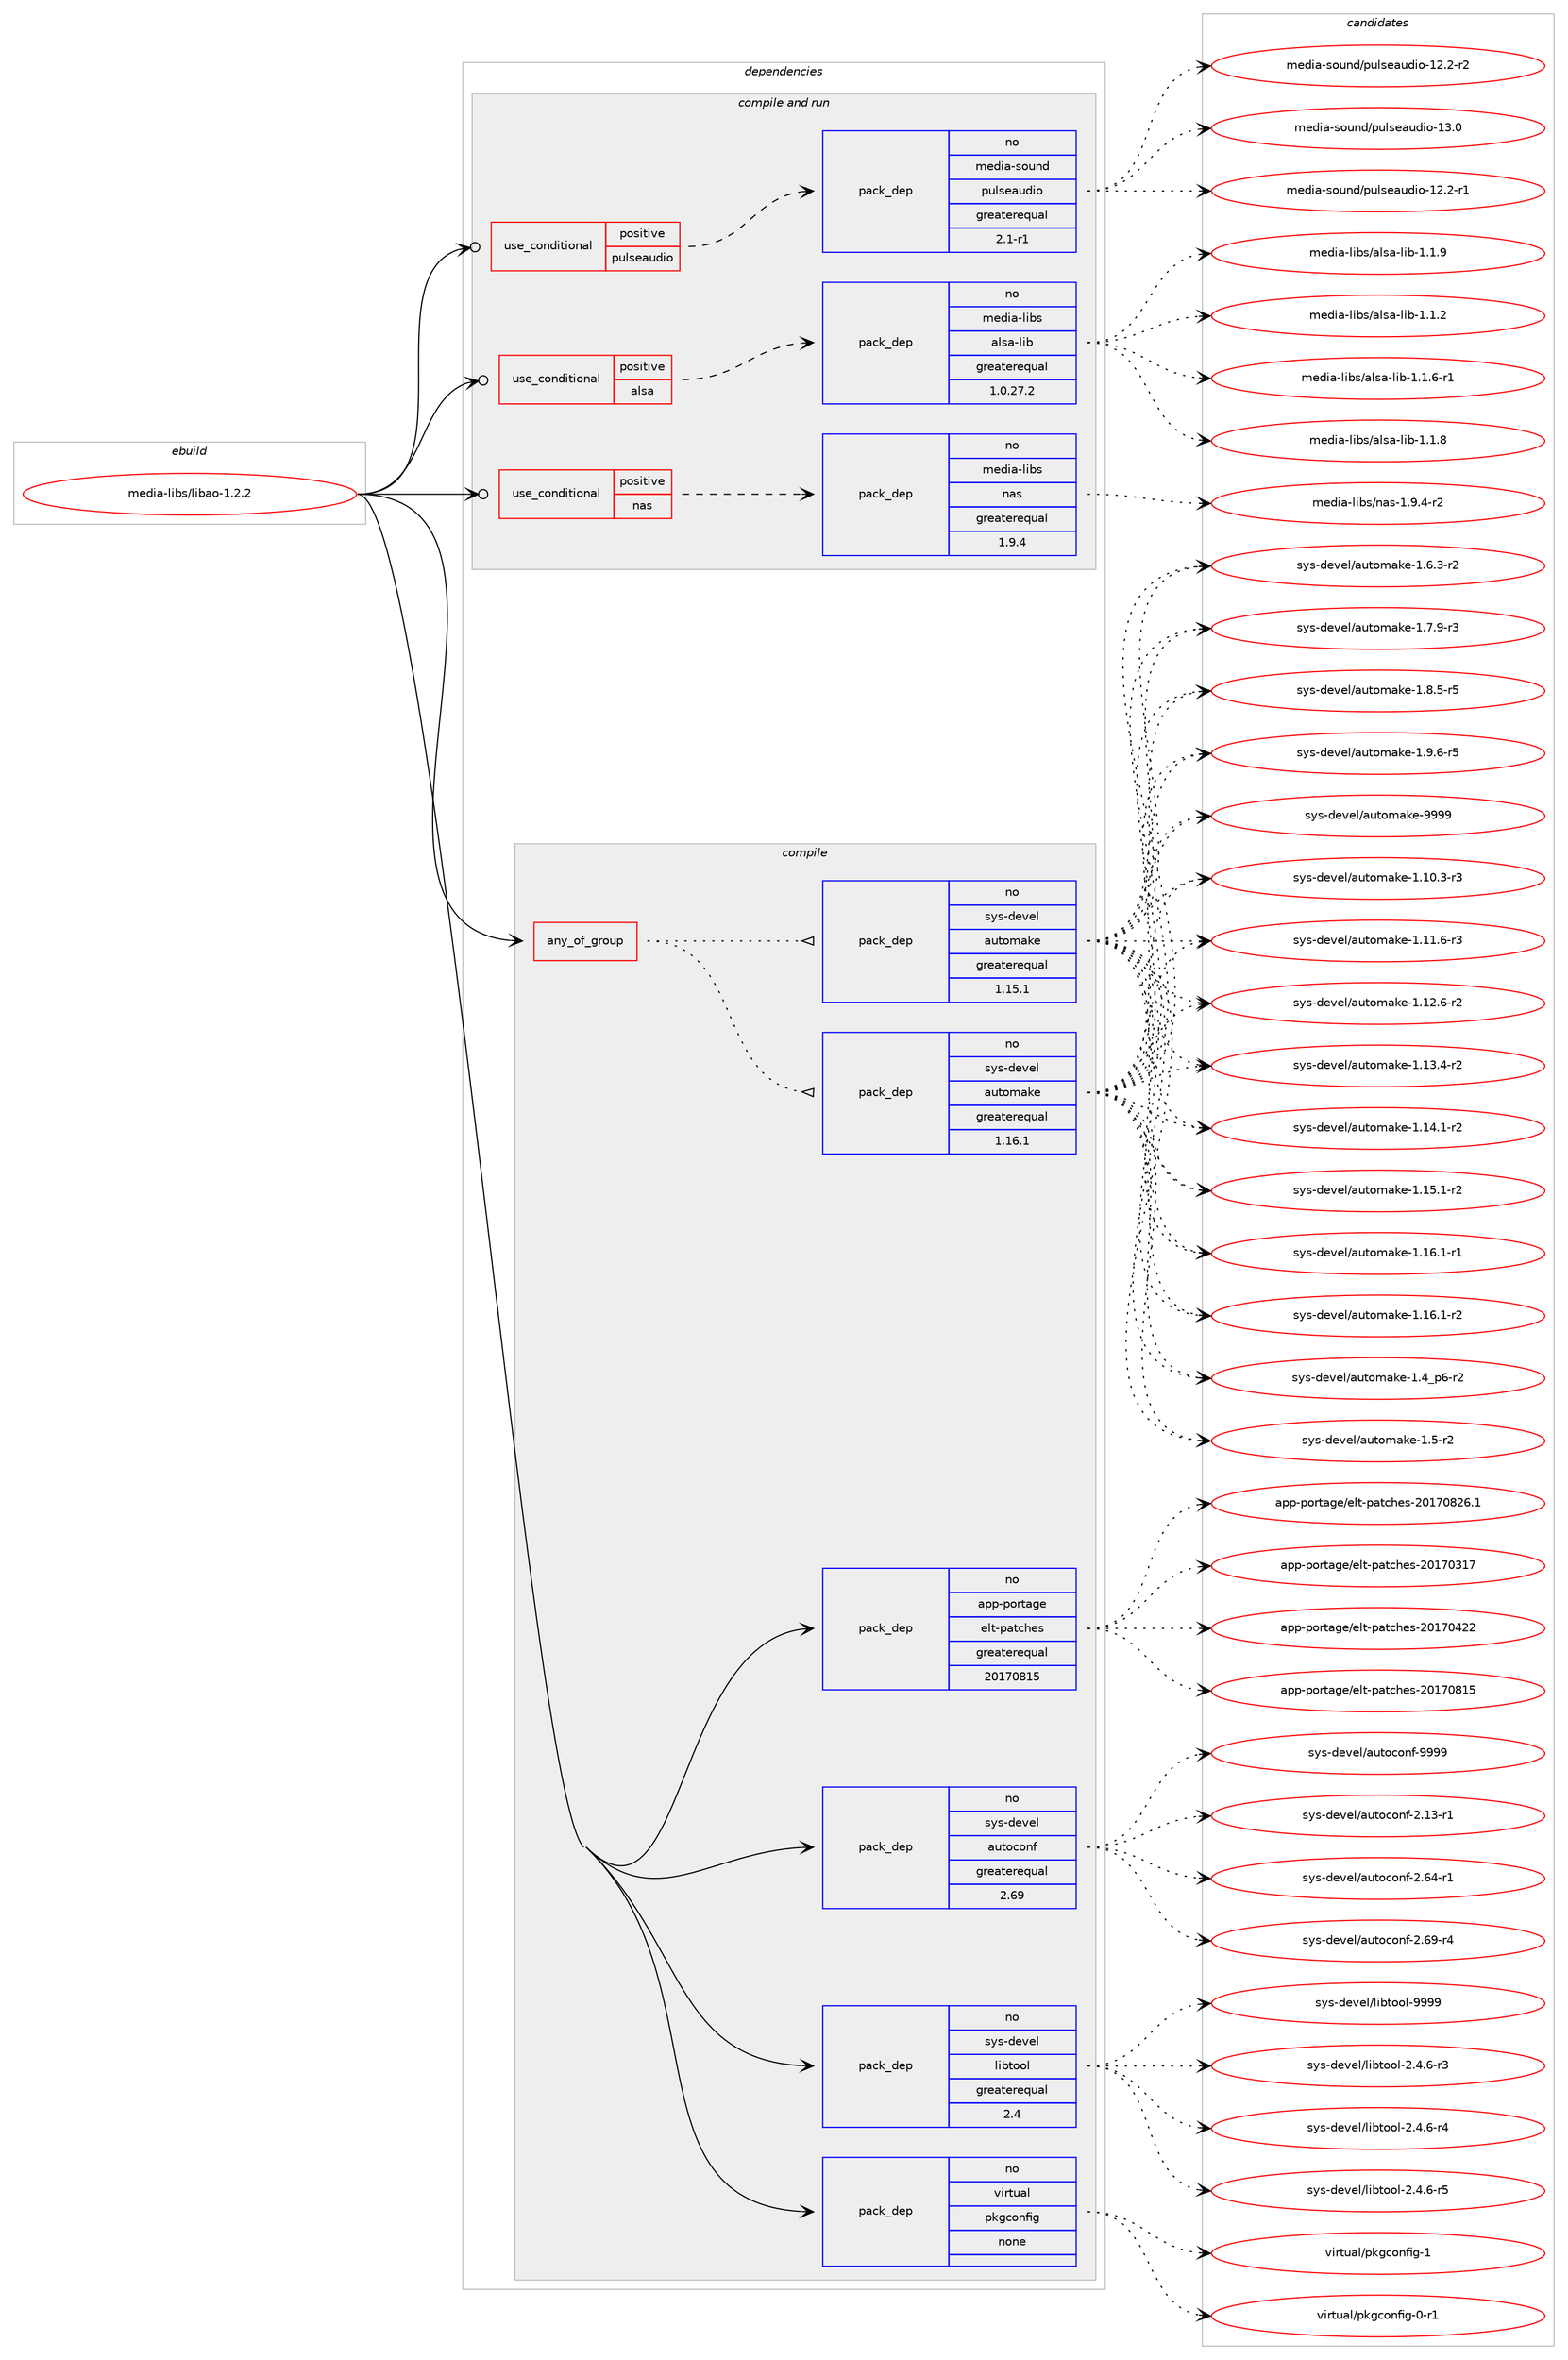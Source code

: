 digraph prolog {

# *************
# Graph options
# *************

newrank=true;
concentrate=true;
compound=true;
graph [rankdir=LR,fontname=Helvetica,fontsize=10,ranksep=1.5];#, ranksep=2.5, nodesep=0.2];
edge  [arrowhead=vee];
node  [fontname=Helvetica,fontsize=10];

# **********
# The ebuild
# **********

subgraph cluster_leftcol {
color=gray;
rank=same;
label=<<i>ebuild</i>>;
id [label="media-libs/libao-1.2.2", color=red, width=4, href="../media-libs/libao-1.2.2.svg"];
}

# ****************
# The dependencies
# ****************

subgraph cluster_midcol {
color=gray;
label=<<i>dependencies</i>>;
subgraph cluster_compile {
fillcolor="#eeeeee";
style=filled;
label=<<i>compile</i>>;
subgraph any13237 {
dependency786859 [label=<<TABLE BORDER="0" CELLBORDER="1" CELLSPACING="0" CELLPADDING="4"><TR><TD CELLPADDING="10">any_of_group</TD></TR></TABLE>>, shape=none, color=red];subgraph pack581816 {
dependency786860 [label=<<TABLE BORDER="0" CELLBORDER="1" CELLSPACING="0" CELLPADDING="4" WIDTH="220"><TR><TD ROWSPAN="6" CELLPADDING="30">pack_dep</TD></TR><TR><TD WIDTH="110">no</TD></TR><TR><TD>sys-devel</TD></TR><TR><TD>automake</TD></TR><TR><TD>greaterequal</TD></TR><TR><TD>1.16.1</TD></TR></TABLE>>, shape=none, color=blue];
}
dependency786859:e -> dependency786860:w [weight=20,style="dotted",arrowhead="oinv"];
subgraph pack581817 {
dependency786861 [label=<<TABLE BORDER="0" CELLBORDER="1" CELLSPACING="0" CELLPADDING="4" WIDTH="220"><TR><TD ROWSPAN="6" CELLPADDING="30">pack_dep</TD></TR><TR><TD WIDTH="110">no</TD></TR><TR><TD>sys-devel</TD></TR><TR><TD>automake</TD></TR><TR><TD>greaterequal</TD></TR><TR><TD>1.15.1</TD></TR></TABLE>>, shape=none, color=blue];
}
dependency786859:e -> dependency786861:w [weight=20,style="dotted",arrowhead="oinv"];
}
id:e -> dependency786859:w [weight=20,style="solid",arrowhead="vee"];
subgraph pack581818 {
dependency786862 [label=<<TABLE BORDER="0" CELLBORDER="1" CELLSPACING="0" CELLPADDING="4" WIDTH="220"><TR><TD ROWSPAN="6" CELLPADDING="30">pack_dep</TD></TR><TR><TD WIDTH="110">no</TD></TR><TR><TD>app-portage</TD></TR><TR><TD>elt-patches</TD></TR><TR><TD>greaterequal</TD></TR><TR><TD>20170815</TD></TR></TABLE>>, shape=none, color=blue];
}
id:e -> dependency786862:w [weight=20,style="solid",arrowhead="vee"];
subgraph pack581819 {
dependency786863 [label=<<TABLE BORDER="0" CELLBORDER="1" CELLSPACING="0" CELLPADDING="4" WIDTH="220"><TR><TD ROWSPAN="6" CELLPADDING="30">pack_dep</TD></TR><TR><TD WIDTH="110">no</TD></TR><TR><TD>sys-devel</TD></TR><TR><TD>autoconf</TD></TR><TR><TD>greaterequal</TD></TR><TR><TD>2.69</TD></TR></TABLE>>, shape=none, color=blue];
}
id:e -> dependency786863:w [weight=20,style="solid",arrowhead="vee"];
subgraph pack581820 {
dependency786864 [label=<<TABLE BORDER="0" CELLBORDER="1" CELLSPACING="0" CELLPADDING="4" WIDTH="220"><TR><TD ROWSPAN="6" CELLPADDING="30">pack_dep</TD></TR><TR><TD WIDTH="110">no</TD></TR><TR><TD>sys-devel</TD></TR><TR><TD>libtool</TD></TR><TR><TD>greaterequal</TD></TR><TR><TD>2.4</TD></TR></TABLE>>, shape=none, color=blue];
}
id:e -> dependency786864:w [weight=20,style="solid",arrowhead="vee"];
subgraph pack581821 {
dependency786865 [label=<<TABLE BORDER="0" CELLBORDER="1" CELLSPACING="0" CELLPADDING="4" WIDTH="220"><TR><TD ROWSPAN="6" CELLPADDING="30">pack_dep</TD></TR><TR><TD WIDTH="110">no</TD></TR><TR><TD>virtual</TD></TR><TR><TD>pkgconfig</TD></TR><TR><TD>none</TD></TR><TR><TD></TD></TR></TABLE>>, shape=none, color=blue];
}
id:e -> dependency786865:w [weight=20,style="solid",arrowhead="vee"];
}
subgraph cluster_compileandrun {
fillcolor="#eeeeee";
style=filled;
label=<<i>compile and run</i>>;
subgraph cond191373 {
dependency786866 [label=<<TABLE BORDER="0" CELLBORDER="1" CELLSPACING="0" CELLPADDING="4"><TR><TD ROWSPAN="3" CELLPADDING="10">use_conditional</TD></TR><TR><TD>positive</TD></TR><TR><TD>alsa</TD></TR></TABLE>>, shape=none, color=red];
subgraph pack581822 {
dependency786867 [label=<<TABLE BORDER="0" CELLBORDER="1" CELLSPACING="0" CELLPADDING="4" WIDTH="220"><TR><TD ROWSPAN="6" CELLPADDING="30">pack_dep</TD></TR><TR><TD WIDTH="110">no</TD></TR><TR><TD>media-libs</TD></TR><TR><TD>alsa-lib</TD></TR><TR><TD>greaterequal</TD></TR><TR><TD>1.0.27.2</TD></TR></TABLE>>, shape=none, color=blue];
}
dependency786866:e -> dependency786867:w [weight=20,style="dashed",arrowhead="vee"];
}
id:e -> dependency786866:w [weight=20,style="solid",arrowhead="odotvee"];
subgraph cond191374 {
dependency786868 [label=<<TABLE BORDER="0" CELLBORDER="1" CELLSPACING="0" CELLPADDING="4"><TR><TD ROWSPAN="3" CELLPADDING="10">use_conditional</TD></TR><TR><TD>positive</TD></TR><TR><TD>nas</TD></TR></TABLE>>, shape=none, color=red];
subgraph pack581823 {
dependency786869 [label=<<TABLE BORDER="0" CELLBORDER="1" CELLSPACING="0" CELLPADDING="4" WIDTH="220"><TR><TD ROWSPAN="6" CELLPADDING="30">pack_dep</TD></TR><TR><TD WIDTH="110">no</TD></TR><TR><TD>media-libs</TD></TR><TR><TD>nas</TD></TR><TR><TD>greaterequal</TD></TR><TR><TD>1.9.4</TD></TR></TABLE>>, shape=none, color=blue];
}
dependency786868:e -> dependency786869:w [weight=20,style="dashed",arrowhead="vee"];
}
id:e -> dependency786868:w [weight=20,style="solid",arrowhead="odotvee"];
subgraph cond191375 {
dependency786870 [label=<<TABLE BORDER="0" CELLBORDER="1" CELLSPACING="0" CELLPADDING="4"><TR><TD ROWSPAN="3" CELLPADDING="10">use_conditional</TD></TR><TR><TD>positive</TD></TR><TR><TD>pulseaudio</TD></TR></TABLE>>, shape=none, color=red];
subgraph pack581824 {
dependency786871 [label=<<TABLE BORDER="0" CELLBORDER="1" CELLSPACING="0" CELLPADDING="4" WIDTH="220"><TR><TD ROWSPAN="6" CELLPADDING="30">pack_dep</TD></TR><TR><TD WIDTH="110">no</TD></TR><TR><TD>media-sound</TD></TR><TR><TD>pulseaudio</TD></TR><TR><TD>greaterequal</TD></TR><TR><TD>2.1-r1</TD></TR></TABLE>>, shape=none, color=blue];
}
dependency786870:e -> dependency786871:w [weight=20,style="dashed",arrowhead="vee"];
}
id:e -> dependency786870:w [weight=20,style="solid",arrowhead="odotvee"];
}
subgraph cluster_run {
fillcolor="#eeeeee";
style=filled;
label=<<i>run</i>>;
}
}

# **************
# The candidates
# **************

subgraph cluster_choices {
rank=same;
color=gray;
label=<<i>candidates</i>>;

subgraph choice581816 {
color=black;
nodesep=1;
choice11512111545100101118101108479711711611110997107101454946494846514511451 [label="sys-devel/automake-1.10.3-r3", color=red, width=4,href="../sys-devel/automake-1.10.3-r3.svg"];
choice11512111545100101118101108479711711611110997107101454946494946544511451 [label="sys-devel/automake-1.11.6-r3", color=red, width=4,href="../sys-devel/automake-1.11.6-r3.svg"];
choice11512111545100101118101108479711711611110997107101454946495046544511450 [label="sys-devel/automake-1.12.6-r2", color=red, width=4,href="../sys-devel/automake-1.12.6-r2.svg"];
choice11512111545100101118101108479711711611110997107101454946495146524511450 [label="sys-devel/automake-1.13.4-r2", color=red, width=4,href="../sys-devel/automake-1.13.4-r2.svg"];
choice11512111545100101118101108479711711611110997107101454946495246494511450 [label="sys-devel/automake-1.14.1-r2", color=red, width=4,href="../sys-devel/automake-1.14.1-r2.svg"];
choice11512111545100101118101108479711711611110997107101454946495346494511450 [label="sys-devel/automake-1.15.1-r2", color=red, width=4,href="../sys-devel/automake-1.15.1-r2.svg"];
choice11512111545100101118101108479711711611110997107101454946495446494511449 [label="sys-devel/automake-1.16.1-r1", color=red, width=4,href="../sys-devel/automake-1.16.1-r1.svg"];
choice11512111545100101118101108479711711611110997107101454946495446494511450 [label="sys-devel/automake-1.16.1-r2", color=red, width=4,href="../sys-devel/automake-1.16.1-r2.svg"];
choice115121115451001011181011084797117116111109971071014549465295112544511450 [label="sys-devel/automake-1.4_p6-r2", color=red, width=4,href="../sys-devel/automake-1.4_p6-r2.svg"];
choice11512111545100101118101108479711711611110997107101454946534511450 [label="sys-devel/automake-1.5-r2", color=red, width=4,href="../sys-devel/automake-1.5-r2.svg"];
choice115121115451001011181011084797117116111109971071014549465446514511450 [label="sys-devel/automake-1.6.3-r2", color=red, width=4,href="../sys-devel/automake-1.6.3-r2.svg"];
choice115121115451001011181011084797117116111109971071014549465546574511451 [label="sys-devel/automake-1.7.9-r3", color=red, width=4,href="../sys-devel/automake-1.7.9-r3.svg"];
choice115121115451001011181011084797117116111109971071014549465646534511453 [label="sys-devel/automake-1.8.5-r5", color=red, width=4,href="../sys-devel/automake-1.8.5-r5.svg"];
choice115121115451001011181011084797117116111109971071014549465746544511453 [label="sys-devel/automake-1.9.6-r5", color=red, width=4,href="../sys-devel/automake-1.9.6-r5.svg"];
choice115121115451001011181011084797117116111109971071014557575757 [label="sys-devel/automake-9999", color=red, width=4,href="../sys-devel/automake-9999.svg"];
dependency786860:e -> choice11512111545100101118101108479711711611110997107101454946494846514511451:w [style=dotted,weight="100"];
dependency786860:e -> choice11512111545100101118101108479711711611110997107101454946494946544511451:w [style=dotted,weight="100"];
dependency786860:e -> choice11512111545100101118101108479711711611110997107101454946495046544511450:w [style=dotted,weight="100"];
dependency786860:e -> choice11512111545100101118101108479711711611110997107101454946495146524511450:w [style=dotted,weight="100"];
dependency786860:e -> choice11512111545100101118101108479711711611110997107101454946495246494511450:w [style=dotted,weight="100"];
dependency786860:e -> choice11512111545100101118101108479711711611110997107101454946495346494511450:w [style=dotted,weight="100"];
dependency786860:e -> choice11512111545100101118101108479711711611110997107101454946495446494511449:w [style=dotted,weight="100"];
dependency786860:e -> choice11512111545100101118101108479711711611110997107101454946495446494511450:w [style=dotted,weight="100"];
dependency786860:e -> choice115121115451001011181011084797117116111109971071014549465295112544511450:w [style=dotted,weight="100"];
dependency786860:e -> choice11512111545100101118101108479711711611110997107101454946534511450:w [style=dotted,weight="100"];
dependency786860:e -> choice115121115451001011181011084797117116111109971071014549465446514511450:w [style=dotted,weight="100"];
dependency786860:e -> choice115121115451001011181011084797117116111109971071014549465546574511451:w [style=dotted,weight="100"];
dependency786860:e -> choice115121115451001011181011084797117116111109971071014549465646534511453:w [style=dotted,weight="100"];
dependency786860:e -> choice115121115451001011181011084797117116111109971071014549465746544511453:w [style=dotted,weight="100"];
dependency786860:e -> choice115121115451001011181011084797117116111109971071014557575757:w [style=dotted,weight="100"];
}
subgraph choice581817 {
color=black;
nodesep=1;
choice11512111545100101118101108479711711611110997107101454946494846514511451 [label="sys-devel/automake-1.10.3-r3", color=red, width=4,href="../sys-devel/automake-1.10.3-r3.svg"];
choice11512111545100101118101108479711711611110997107101454946494946544511451 [label="sys-devel/automake-1.11.6-r3", color=red, width=4,href="../sys-devel/automake-1.11.6-r3.svg"];
choice11512111545100101118101108479711711611110997107101454946495046544511450 [label="sys-devel/automake-1.12.6-r2", color=red, width=4,href="../sys-devel/automake-1.12.6-r2.svg"];
choice11512111545100101118101108479711711611110997107101454946495146524511450 [label="sys-devel/automake-1.13.4-r2", color=red, width=4,href="../sys-devel/automake-1.13.4-r2.svg"];
choice11512111545100101118101108479711711611110997107101454946495246494511450 [label="sys-devel/automake-1.14.1-r2", color=red, width=4,href="../sys-devel/automake-1.14.1-r2.svg"];
choice11512111545100101118101108479711711611110997107101454946495346494511450 [label="sys-devel/automake-1.15.1-r2", color=red, width=4,href="../sys-devel/automake-1.15.1-r2.svg"];
choice11512111545100101118101108479711711611110997107101454946495446494511449 [label="sys-devel/automake-1.16.1-r1", color=red, width=4,href="../sys-devel/automake-1.16.1-r1.svg"];
choice11512111545100101118101108479711711611110997107101454946495446494511450 [label="sys-devel/automake-1.16.1-r2", color=red, width=4,href="../sys-devel/automake-1.16.1-r2.svg"];
choice115121115451001011181011084797117116111109971071014549465295112544511450 [label="sys-devel/automake-1.4_p6-r2", color=red, width=4,href="../sys-devel/automake-1.4_p6-r2.svg"];
choice11512111545100101118101108479711711611110997107101454946534511450 [label="sys-devel/automake-1.5-r2", color=red, width=4,href="../sys-devel/automake-1.5-r2.svg"];
choice115121115451001011181011084797117116111109971071014549465446514511450 [label="sys-devel/automake-1.6.3-r2", color=red, width=4,href="../sys-devel/automake-1.6.3-r2.svg"];
choice115121115451001011181011084797117116111109971071014549465546574511451 [label="sys-devel/automake-1.7.9-r3", color=red, width=4,href="../sys-devel/automake-1.7.9-r3.svg"];
choice115121115451001011181011084797117116111109971071014549465646534511453 [label="sys-devel/automake-1.8.5-r5", color=red, width=4,href="../sys-devel/automake-1.8.5-r5.svg"];
choice115121115451001011181011084797117116111109971071014549465746544511453 [label="sys-devel/automake-1.9.6-r5", color=red, width=4,href="../sys-devel/automake-1.9.6-r5.svg"];
choice115121115451001011181011084797117116111109971071014557575757 [label="sys-devel/automake-9999", color=red, width=4,href="../sys-devel/automake-9999.svg"];
dependency786861:e -> choice11512111545100101118101108479711711611110997107101454946494846514511451:w [style=dotted,weight="100"];
dependency786861:e -> choice11512111545100101118101108479711711611110997107101454946494946544511451:w [style=dotted,weight="100"];
dependency786861:e -> choice11512111545100101118101108479711711611110997107101454946495046544511450:w [style=dotted,weight="100"];
dependency786861:e -> choice11512111545100101118101108479711711611110997107101454946495146524511450:w [style=dotted,weight="100"];
dependency786861:e -> choice11512111545100101118101108479711711611110997107101454946495246494511450:w [style=dotted,weight="100"];
dependency786861:e -> choice11512111545100101118101108479711711611110997107101454946495346494511450:w [style=dotted,weight="100"];
dependency786861:e -> choice11512111545100101118101108479711711611110997107101454946495446494511449:w [style=dotted,weight="100"];
dependency786861:e -> choice11512111545100101118101108479711711611110997107101454946495446494511450:w [style=dotted,weight="100"];
dependency786861:e -> choice115121115451001011181011084797117116111109971071014549465295112544511450:w [style=dotted,weight="100"];
dependency786861:e -> choice11512111545100101118101108479711711611110997107101454946534511450:w [style=dotted,weight="100"];
dependency786861:e -> choice115121115451001011181011084797117116111109971071014549465446514511450:w [style=dotted,weight="100"];
dependency786861:e -> choice115121115451001011181011084797117116111109971071014549465546574511451:w [style=dotted,weight="100"];
dependency786861:e -> choice115121115451001011181011084797117116111109971071014549465646534511453:w [style=dotted,weight="100"];
dependency786861:e -> choice115121115451001011181011084797117116111109971071014549465746544511453:w [style=dotted,weight="100"];
dependency786861:e -> choice115121115451001011181011084797117116111109971071014557575757:w [style=dotted,weight="100"];
}
subgraph choice581818 {
color=black;
nodesep=1;
choice97112112451121111141169710310147101108116451129711699104101115455048495548514955 [label="app-portage/elt-patches-20170317", color=red, width=4,href="../app-portage/elt-patches-20170317.svg"];
choice97112112451121111141169710310147101108116451129711699104101115455048495548525050 [label="app-portage/elt-patches-20170422", color=red, width=4,href="../app-portage/elt-patches-20170422.svg"];
choice97112112451121111141169710310147101108116451129711699104101115455048495548564953 [label="app-portage/elt-patches-20170815", color=red, width=4,href="../app-portage/elt-patches-20170815.svg"];
choice971121124511211111411697103101471011081164511297116991041011154550484955485650544649 [label="app-portage/elt-patches-20170826.1", color=red, width=4,href="../app-portage/elt-patches-20170826.1.svg"];
dependency786862:e -> choice97112112451121111141169710310147101108116451129711699104101115455048495548514955:w [style=dotted,weight="100"];
dependency786862:e -> choice97112112451121111141169710310147101108116451129711699104101115455048495548525050:w [style=dotted,weight="100"];
dependency786862:e -> choice97112112451121111141169710310147101108116451129711699104101115455048495548564953:w [style=dotted,weight="100"];
dependency786862:e -> choice971121124511211111411697103101471011081164511297116991041011154550484955485650544649:w [style=dotted,weight="100"];
}
subgraph choice581819 {
color=black;
nodesep=1;
choice1151211154510010111810110847971171161119911111010245504649514511449 [label="sys-devel/autoconf-2.13-r1", color=red, width=4,href="../sys-devel/autoconf-2.13-r1.svg"];
choice1151211154510010111810110847971171161119911111010245504654524511449 [label="sys-devel/autoconf-2.64-r1", color=red, width=4,href="../sys-devel/autoconf-2.64-r1.svg"];
choice1151211154510010111810110847971171161119911111010245504654574511452 [label="sys-devel/autoconf-2.69-r4", color=red, width=4,href="../sys-devel/autoconf-2.69-r4.svg"];
choice115121115451001011181011084797117116111991111101024557575757 [label="sys-devel/autoconf-9999", color=red, width=4,href="../sys-devel/autoconf-9999.svg"];
dependency786863:e -> choice1151211154510010111810110847971171161119911111010245504649514511449:w [style=dotted,weight="100"];
dependency786863:e -> choice1151211154510010111810110847971171161119911111010245504654524511449:w [style=dotted,weight="100"];
dependency786863:e -> choice1151211154510010111810110847971171161119911111010245504654574511452:w [style=dotted,weight="100"];
dependency786863:e -> choice115121115451001011181011084797117116111991111101024557575757:w [style=dotted,weight="100"];
}
subgraph choice581820 {
color=black;
nodesep=1;
choice1151211154510010111810110847108105981161111111084550465246544511451 [label="sys-devel/libtool-2.4.6-r3", color=red, width=4,href="../sys-devel/libtool-2.4.6-r3.svg"];
choice1151211154510010111810110847108105981161111111084550465246544511452 [label="sys-devel/libtool-2.4.6-r4", color=red, width=4,href="../sys-devel/libtool-2.4.6-r4.svg"];
choice1151211154510010111810110847108105981161111111084550465246544511453 [label="sys-devel/libtool-2.4.6-r5", color=red, width=4,href="../sys-devel/libtool-2.4.6-r5.svg"];
choice1151211154510010111810110847108105981161111111084557575757 [label="sys-devel/libtool-9999", color=red, width=4,href="../sys-devel/libtool-9999.svg"];
dependency786864:e -> choice1151211154510010111810110847108105981161111111084550465246544511451:w [style=dotted,weight="100"];
dependency786864:e -> choice1151211154510010111810110847108105981161111111084550465246544511452:w [style=dotted,weight="100"];
dependency786864:e -> choice1151211154510010111810110847108105981161111111084550465246544511453:w [style=dotted,weight="100"];
dependency786864:e -> choice1151211154510010111810110847108105981161111111084557575757:w [style=dotted,weight="100"];
}
subgraph choice581821 {
color=black;
nodesep=1;
choice11810511411611797108471121071039911111010210510345484511449 [label="virtual/pkgconfig-0-r1", color=red, width=4,href="../virtual/pkgconfig-0-r1.svg"];
choice1181051141161179710847112107103991111101021051034549 [label="virtual/pkgconfig-1", color=red, width=4,href="../virtual/pkgconfig-1.svg"];
dependency786865:e -> choice11810511411611797108471121071039911111010210510345484511449:w [style=dotted,weight="100"];
dependency786865:e -> choice1181051141161179710847112107103991111101021051034549:w [style=dotted,weight="100"];
}
subgraph choice581822 {
color=black;
nodesep=1;
choice1091011001059745108105981154797108115974510810598454946494650 [label="media-libs/alsa-lib-1.1.2", color=red, width=4,href="../media-libs/alsa-lib-1.1.2.svg"];
choice10910110010597451081059811547971081159745108105984549464946544511449 [label="media-libs/alsa-lib-1.1.6-r1", color=red, width=4,href="../media-libs/alsa-lib-1.1.6-r1.svg"];
choice1091011001059745108105981154797108115974510810598454946494656 [label="media-libs/alsa-lib-1.1.8", color=red, width=4,href="../media-libs/alsa-lib-1.1.8.svg"];
choice1091011001059745108105981154797108115974510810598454946494657 [label="media-libs/alsa-lib-1.1.9", color=red, width=4,href="../media-libs/alsa-lib-1.1.9.svg"];
dependency786867:e -> choice1091011001059745108105981154797108115974510810598454946494650:w [style=dotted,weight="100"];
dependency786867:e -> choice10910110010597451081059811547971081159745108105984549464946544511449:w [style=dotted,weight="100"];
dependency786867:e -> choice1091011001059745108105981154797108115974510810598454946494656:w [style=dotted,weight="100"];
dependency786867:e -> choice1091011001059745108105981154797108115974510810598454946494657:w [style=dotted,weight="100"];
}
subgraph choice581823 {
color=black;
nodesep=1;
choice10910110010597451081059811547110971154549465746524511450 [label="media-libs/nas-1.9.4-r2", color=red, width=4,href="../media-libs/nas-1.9.4-r2.svg"];
dependency786869:e -> choice10910110010597451081059811547110971154549465746524511450:w [style=dotted,weight="100"];
}
subgraph choice581824 {
color=black;
nodesep=1;
choice1091011001059745115111117110100471121171081151019711710010511145495046504511449 [label="media-sound/pulseaudio-12.2-r1", color=red, width=4,href="../media-sound/pulseaudio-12.2-r1.svg"];
choice1091011001059745115111117110100471121171081151019711710010511145495046504511450 [label="media-sound/pulseaudio-12.2-r2", color=red, width=4,href="../media-sound/pulseaudio-12.2-r2.svg"];
choice109101100105974511511111711010047112117108115101971171001051114549514648 [label="media-sound/pulseaudio-13.0", color=red, width=4,href="../media-sound/pulseaudio-13.0.svg"];
dependency786871:e -> choice1091011001059745115111117110100471121171081151019711710010511145495046504511449:w [style=dotted,weight="100"];
dependency786871:e -> choice1091011001059745115111117110100471121171081151019711710010511145495046504511450:w [style=dotted,weight="100"];
dependency786871:e -> choice109101100105974511511111711010047112117108115101971171001051114549514648:w [style=dotted,weight="100"];
}
}

}
